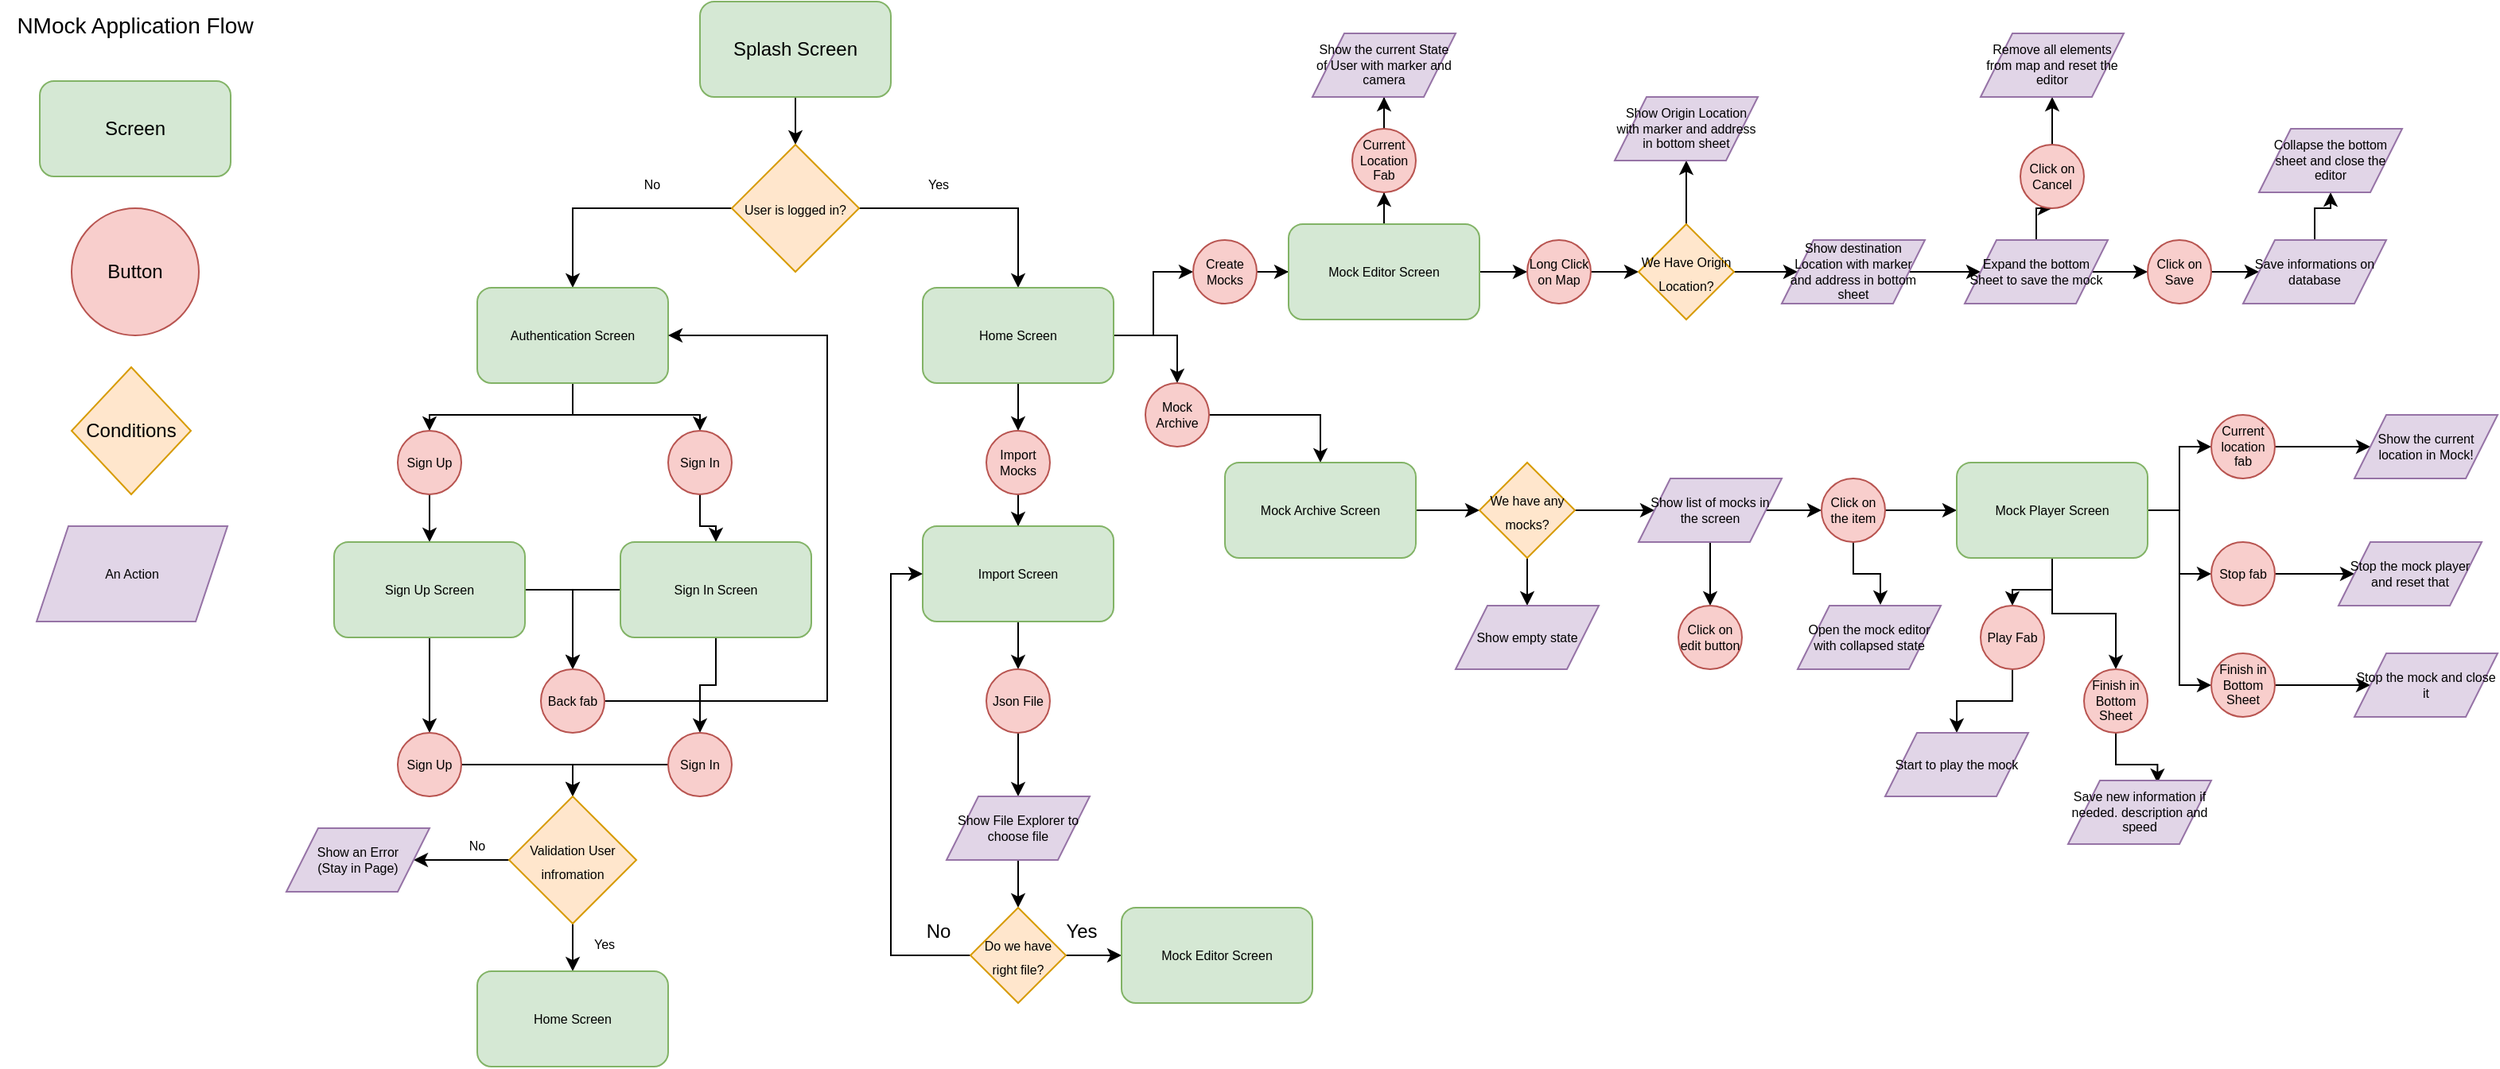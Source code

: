 <mxfile version="20.3.0" type="device"><diagram id="COgMHpD_HyL5f9fhTPE1" name="Page-1"><mxGraphModel dx="813" dy="517" grid="1" gridSize="10" guides="1" tooltips="1" connect="1" arrows="1" fold="1" page="1" pageScale="1" pageWidth="850" pageHeight="1100" math="0" shadow="0"><root><mxCell id="0"/><mxCell id="1" parent="0"/><mxCell id="wMsb2EjeCTFtTc7k1bZu-1" value="NMock Application Flow" style="text;html=1;strokeColor=none;fillColor=none;align=center;verticalAlign=middle;whiteSpace=wrap;rounded=0;fontSize=14;" parent="1" vertex="1"><mxGeometry x="40" y="20" width="170" height="30" as="geometry"/></mxCell><mxCell id="wMsb2EjeCTFtTc7k1bZu-6" value="Screen" style="rounded=1;whiteSpace=wrap;html=1;fontSize=12;fillColor=#d5e8d4;strokeColor=#82b366;" parent="1" vertex="1"><mxGeometry x="65" y="70" width="120" height="60" as="geometry"/></mxCell><mxCell id="wMsb2EjeCTFtTc7k1bZu-7" value="Button" style="ellipse;whiteSpace=wrap;html=1;aspect=fixed;fontSize=12;fillColor=#f8cecc;strokeColor=#b85450;" parent="1" vertex="1"><mxGeometry x="85" y="150" width="80" height="80" as="geometry"/></mxCell><mxCell id="wMsb2EjeCTFtTc7k1bZu-15" style="edgeStyle=orthogonalEdgeStyle;rounded=0;orthogonalLoop=1;jettySize=auto;html=1;entryX=0.5;entryY=0;entryDx=0;entryDy=0;fontSize=8;" parent="1" source="wMsb2EjeCTFtTc7k1bZu-8" target="wMsb2EjeCTFtTc7k1bZu-10" edge="1"><mxGeometry relative="1" as="geometry"/></mxCell><mxCell id="wMsb2EjeCTFtTc7k1bZu-8" value="Splash Screen" style="rounded=1;whiteSpace=wrap;html=1;fontSize=12;fillColor=#d5e8d4;strokeColor=#82b366;" parent="1" vertex="1"><mxGeometry x="480" y="20" width="120" height="60" as="geometry"/></mxCell><mxCell id="wMsb2EjeCTFtTc7k1bZu-9" value="Conditions" style="rhombus;whiteSpace=wrap;html=1;fontSize=12;fillColor=#ffe6cc;strokeColor=#d79b00;" parent="1" vertex="1"><mxGeometry x="85" y="250" width="75" height="80" as="geometry"/></mxCell><mxCell id="wMsb2EjeCTFtTc7k1bZu-13" style="edgeStyle=orthogonalEdgeStyle;rounded=0;orthogonalLoop=1;jettySize=auto;html=1;entryX=0.5;entryY=0;entryDx=0;entryDy=0;fontSize=8;" parent="1" source="wMsb2EjeCTFtTc7k1bZu-10" target="wMsb2EjeCTFtTc7k1bZu-11" edge="1"><mxGeometry relative="1" as="geometry"/></mxCell><mxCell id="wMsb2EjeCTFtTc7k1bZu-14" style="edgeStyle=orthogonalEdgeStyle;rounded=0;orthogonalLoop=1;jettySize=auto;html=1;entryX=0.5;entryY=0;entryDx=0;entryDy=0;fontSize=8;" parent="1" source="wMsb2EjeCTFtTc7k1bZu-10" target="wMsb2EjeCTFtTc7k1bZu-12" edge="1"><mxGeometry relative="1" as="geometry"/></mxCell><mxCell id="wMsb2EjeCTFtTc7k1bZu-10" value="&lt;font style=&quot;font-size: 8px;&quot;&gt;User is logged in?&lt;/font&gt;" style="rhombus;whiteSpace=wrap;html=1;fontSize=12;fillColor=#ffe6cc;strokeColor=#d79b00;" parent="1" vertex="1"><mxGeometry x="500" y="110" width="80" height="80" as="geometry"/></mxCell><mxCell id="wMsb2EjeCTFtTc7k1bZu-54" style="edgeStyle=orthogonalEdgeStyle;rounded=0;orthogonalLoop=1;jettySize=auto;html=1;entryX=0;entryY=0.5;entryDx=0;entryDy=0;fontSize=8;" parent="1" source="wMsb2EjeCTFtTc7k1bZu-11" target="wMsb2EjeCTFtTc7k1bZu-53" edge="1"><mxGeometry relative="1" as="geometry"/></mxCell><mxCell id="wMsb2EjeCTFtTc7k1bZu-55" style="edgeStyle=orthogonalEdgeStyle;rounded=0;orthogonalLoop=1;jettySize=auto;html=1;entryX=0.5;entryY=0;entryDx=0;entryDy=0;fontSize=8;" parent="1" source="wMsb2EjeCTFtTc7k1bZu-11" target="wMsb2EjeCTFtTc7k1bZu-52" edge="1"><mxGeometry relative="1" as="geometry"/></mxCell><mxCell id="wMsb2EjeCTFtTc7k1bZu-56" style="edgeStyle=orthogonalEdgeStyle;rounded=0;orthogonalLoop=1;jettySize=auto;html=1;entryX=0.5;entryY=0;entryDx=0;entryDy=0;fontSize=8;" parent="1" source="wMsb2EjeCTFtTc7k1bZu-11" target="wMsb2EjeCTFtTc7k1bZu-51" edge="1"><mxGeometry relative="1" as="geometry"/></mxCell><mxCell id="wMsb2EjeCTFtTc7k1bZu-11" value="Home Screen" style="rounded=1;whiteSpace=wrap;html=1;fontSize=8;fillColor=#d5e8d4;strokeColor=#82b366;" parent="1" vertex="1"><mxGeometry x="620" y="200" width="120" height="60" as="geometry"/></mxCell><mxCell id="wMsb2EjeCTFtTc7k1bZu-20" style="edgeStyle=orthogonalEdgeStyle;rounded=0;orthogonalLoop=1;jettySize=auto;html=1;entryX=0.5;entryY=0;entryDx=0;entryDy=0;fontSize=8;" parent="1" source="wMsb2EjeCTFtTc7k1bZu-12" target="wMsb2EjeCTFtTc7k1bZu-18" edge="1"><mxGeometry relative="1" as="geometry"/></mxCell><mxCell id="wMsb2EjeCTFtTc7k1bZu-21" style="edgeStyle=orthogonalEdgeStyle;rounded=0;orthogonalLoop=1;jettySize=auto;html=1;entryX=0.5;entryY=0;entryDx=0;entryDy=0;fontSize=8;" parent="1" source="wMsb2EjeCTFtTc7k1bZu-12" target="wMsb2EjeCTFtTc7k1bZu-19" edge="1"><mxGeometry relative="1" as="geometry"><Array as="points"><mxPoint x="400" y="280"/><mxPoint x="310" y="280"/></Array></mxGeometry></mxCell><mxCell id="wMsb2EjeCTFtTc7k1bZu-12" value="Authentication Screen" style="rounded=1;whiteSpace=wrap;html=1;fontSize=8;fillColor=#d5e8d4;strokeColor=#82b366;" parent="1" vertex="1"><mxGeometry x="340" y="200" width="120" height="60" as="geometry"/></mxCell><mxCell id="wMsb2EjeCTFtTc7k1bZu-16" value="Yes" style="text;html=1;strokeColor=none;fillColor=none;align=center;verticalAlign=middle;whiteSpace=wrap;rounded=0;fontSize=8;" parent="1" vertex="1"><mxGeometry x="600" y="120" width="60" height="30" as="geometry"/></mxCell><mxCell id="wMsb2EjeCTFtTc7k1bZu-17" value="No" style="text;html=1;strokeColor=none;fillColor=none;align=center;verticalAlign=middle;whiteSpace=wrap;rounded=0;fontSize=8;" parent="1" vertex="1"><mxGeometry x="420" y="120" width="60" height="30" as="geometry"/></mxCell><mxCell id="wMsb2EjeCTFtTc7k1bZu-28" style="edgeStyle=orthogonalEdgeStyle;rounded=0;orthogonalLoop=1;jettySize=auto;html=1;fontSize=8;" parent="1" source="wMsb2EjeCTFtTc7k1bZu-18" target="wMsb2EjeCTFtTc7k1bZu-23" edge="1"><mxGeometry relative="1" as="geometry"/></mxCell><mxCell id="wMsb2EjeCTFtTc7k1bZu-18" value="Sign In" style="ellipse;whiteSpace=wrap;html=1;aspect=fixed;fontSize=8;fillColor=#f8cecc;strokeColor=#b85450;" parent="1" vertex="1"><mxGeometry x="460" y="290" width="40" height="40" as="geometry"/></mxCell><mxCell id="wMsb2EjeCTFtTc7k1bZu-26" style="edgeStyle=orthogonalEdgeStyle;rounded=0;orthogonalLoop=1;jettySize=auto;html=1;entryX=0.5;entryY=0;entryDx=0;entryDy=0;fontSize=8;" parent="1" source="wMsb2EjeCTFtTc7k1bZu-19" target="wMsb2EjeCTFtTc7k1bZu-22" edge="1"><mxGeometry relative="1" as="geometry"/></mxCell><mxCell id="wMsb2EjeCTFtTc7k1bZu-19" value="Sign Up" style="ellipse;whiteSpace=wrap;html=1;aspect=fixed;fontSize=8;fillColor=#f8cecc;strokeColor=#b85450;" parent="1" vertex="1"><mxGeometry x="290" y="290" width="40" height="40" as="geometry"/></mxCell><mxCell id="wMsb2EjeCTFtTc7k1bZu-32" style="edgeStyle=orthogonalEdgeStyle;rounded=0;orthogonalLoop=1;jettySize=auto;html=1;entryX=0.5;entryY=0;entryDx=0;entryDy=0;fontSize=8;" parent="1" source="wMsb2EjeCTFtTc7k1bZu-22" target="wMsb2EjeCTFtTc7k1bZu-30" edge="1"><mxGeometry relative="1" as="geometry"/></mxCell><mxCell id="wMsb2EjeCTFtTc7k1bZu-38" style="edgeStyle=orthogonalEdgeStyle;rounded=0;orthogonalLoop=1;jettySize=auto;html=1;entryX=0.5;entryY=0;entryDx=0;entryDy=0;fontSize=8;" parent="1" source="wMsb2EjeCTFtTc7k1bZu-22" target="wMsb2EjeCTFtTc7k1bZu-36" edge="1"><mxGeometry relative="1" as="geometry"/></mxCell><mxCell id="wMsb2EjeCTFtTc7k1bZu-22" value="Sign Up Screen" style="rounded=1;whiteSpace=wrap;html=1;fontSize=8;fillColor=#d5e8d4;strokeColor=#82b366;" parent="1" vertex="1"><mxGeometry x="250" y="360" width="120" height="60" as="geometry"/></mxCell><mxCell id="wMsb2EjeCTFtTc7k1bZu-31" style="edgeStyle=orthogonalEdgeStyle;rounded=0;orthogonalLoop=1;jettySize=auto;html=1;entryX=0.5;entryY=0;entryDx=0;entryDy=0;fontSize=8;" parent="1" source="wMsb2EjeCTFtTc7k1bZu-23" target="wMsb2EjeCTFtTc7k1bZu-30" edge="1"><mxGeometry relative="1" as="geometry"/></mxCell><mxCell id="wMsb2EjeCTFtTc7k1bZu-37" style="edgeStyle=orthogonalEdgeStyle;rounded=0;orthogonalLoop=1;jettySize=auto;html=1;entryX=0.5;entryY=0;entryDx=0;entryDy=0;fontSize=8;" parent="1" source="wMsb2EjeCTFtTc7k1bZu-23" target="wMsb2EjeCTFtTc7k1bZu-35" edge="1"><mxGeometry relative="1" as="geometry"/></mxCell><mxCell id="wMsb2EjeCTFtTc7k1bZu-23" value="Sign In Screen" style="rounded=1;whiteSpace=wrap;html=1;fontSize=8;fillColor=#d5e8d4;strokeColor=#82b366;" parent="1" vertex="1"><mxGeometry x="430" y="360" width="120" height="60" as="geometry"/></mxCell><mxCell id="wMsb2EjeCTFtTc7k1bZu-33" style="edgeStyle=orthogonalEdgeStyle;rounded=0;orthogonalLoop=1;jettySize=auto;html=1;entryX=1;entryY=0.5;entryDx=0;entryDy=0;fontSize=8;" parent="1" source="wMsb2EjeCTFtTc7k1bZu-30" target="wMsb2EjeCTFtTc7k1bZu-12" edge="1"><mxGeometry relative="1" as="geometry"><Array as="points"><mxPoint x="560" y="460"/><mxPoint x="560" y="230"/></Array></mxGeometry></mxCell><mxCell id="wMsb2EjeCTFtTc7k1bZu-30" value="Back fab" style="ellipse;whiteSpace=wrap;html=1;aspect=fixed;fontSize=8;fillColor=#f8cecc;strokeColor=#b85450;" parent="1" vertex="1"><mxGeometry x="380" y="440" width="40" height="40" as="geometry"/></mxCell><mxCell id="wMsb2EjeCTFtTc7k1bZu-40" style="edgeStyle=orthogonalEdgeStyle;rounded=0;orthogonalLoop=1;jettySize=auto;html=1;entryX=0.5;entryY=0;entryDx=0;entryDy=0;fontSize=8;" parent="1" source="wMsb2EjeCTFtTc7k1bZu-35" target="wMsb2EjeCTFtTc7k1bZu-39" edge="1"><mxGeometry relative="1" as="geometry"/></mxCell><mxCell id="wMsb2EjeCTFtTc7k1bZu-35" value="Sign In" style="ellipse;whiteSpace=wrap;html=1;aspect=fixed;fontSize=8;fillColor=#f8cecc;strokeColor=#b85450;" parent="1" vertex="1"><mxGeometry x="460" y="480" width="40" height="40" as="geometry"/></mxCell><mxCell id="wMsb2EjeCTFtTc7k1bZu-42" style="edgeStyle=orthogonalEdgeStyle;rounded=0;orthogonalLoop=1;jettySize=auto;html=1;entryX=0.5;entryY=0;entryDx=0;entryDy=0;fontSize=8;" parent="1" source="wMsb2EjeCTFtTc7k1bZu-36" target="wMsb2EjeCTFtTc7k1bZu-39" edge="1"><mxGeometry relative="1" as="geometry"/></mxCell><mxCell id="wMsb2EjeCTFtTc7k1bZu-36" value="Sign Up" style="ellipse;whiteSpace=wrap;html=1;aspect=fixed;fontSize=8;fillColor=#f8cecc;strokeColor=#b85450;" parent="1" vertex="1"><mxGeometry x="290" y="480" width="40" height="40" as="geometry"/></mxCell><mxCell id="wMsb2EjeCTFtTc7k1bZu-44" style="edgeStyle=orthogonalEdgeStyle;rounded=0;orthogonalLoop=1;jettySize=auto;html=1;entryX=0.5;entryY=0;entryDx=0;entryDy=0;fontSize=8;" parent="1" source="wMsb2EjeCTFtTc7k1bZu-39" target="wMsb2EjeCTFtTc7k1bZu-43" edge="1"><mxGeometry relative="1" as="geometry"/></mxCell><mxCell id="wMsb2EjeCTFtTc7k1bZu-47" style="edgeStyle=orthogonalEdgeStyle;rounded=0;orthogonalLoop=1;jettySize=auto;html=1;entryX=1;entryY=0.5;entryDx=0;entryDy=0;fontSize=8;" parent="1" source="wMsb2EjeCTFtTc7k1bZu-39" target="wMsb2EjeCTFtTc7k1bZu-46" edge="1"><mxGeometry relative="1" as="geometry"/></mxCell><mxCell id="wMsb2EjeCTFtTc7k1bZu-39" value="&lt;font style=&quot;font-size: 8px;&quot;&gt;Validation User infromation&lt;/font&gt;" style="rhombus;whiteSpace=wrap;html=1;fontSize=12;fillColor=#ffe6cc;strokeColor=#d79b00;" parent="1" vertex="1"><mxGeometry x="360" y="520" width="80" height="80" as="geometry"/></mxCell><mxCell id="wMsb2EjeCTFtTc7k1bZu-43" value="Home Screen" style="rounded=1;whiteSpace=wrap;html=1;fontSize=8;fillColor=#d5e8d4;strokeColor=#82b366;" parent="1" vertex="1"><mxGeometry x="340" y="630" width="120" height="60" as="geometry"/></mxCell><mxCell id="wMsb2EjeCTFtTc7k1bZu-45" value="An Action" style="shape=parallelogram;perimeter=parallelogramPerimeter;whiteSpace=wrap;html=1;fixedSize=1;fontSize=8;fillColor=#e1d5e7;strokeColor=#9673a6;" parent="1" vertex="1"><mxGeometry x="63" y="350" width="120" height="60" as="geometry"/></mxCell><mxCell id="wMsb2EjeCTFtTc7k1bZu-46" value="Show an Error&lt;br&gt;(Stay in Page)" style="shape=parallelogram;perimeter=parallelogramPerimeter;whiteSpace=wrap;html=1;fixedSize=1;fontSize=8;fillColor=#e1d5e7;strokeColor=#9673a6;" parent="1" vertex="1"><mxGeometry x="220" y="540" width="90" height="40" as="geometry"/></mxCell><mxCell id="wMsb2EjeCTFtTc7k1bZu-48" value="No" style="text;html=1;strokeColor=none;fillColor=none;align=center;verticalAlign=middle;whiteSpace=wrap;rounded=0;fontSize=8;" parent="1" vertex="1"><mxGeometry x="320" y="538" width="40" height="25" as="geometry"/></mxCell><mxCell id="wMsb2EjeCTFtTc7k1bZu-49" value="Yes" style="text;html=1;strokeColor=none;fillColor=none;align=center;verticalAlign=middle;whiteSpace=wrap;rounded=0;fontSize=8;" parent="1" vertex="1"><mxGeometry x="400" y="600" width="40" height="25" as="geometry"/></mxCell><mxCell id="Lmdouvh2Y8BkUJ8kAz1K-6" style="edgeStyle=orthogonalEdgeStyle;rounded=0;orthogonalLoop=1;jettySize=auto;html=1;entryX=0.5;entryY=0;entryDx=0;entryDy=0;" edge="1" parent="1" source="wMsb2EjeCTFtTc7k1bZu-51" target="Lmdouvh2Y8BkUJ8kAz1K-1"><mxGeometry relative="1" as="geometry"/></mxCell><mxCell id="wMsb2EjeCTFtTc7k1bZu-51" value="Import Mocks" style="ellipse;whiteSpace=wrap;html=1;aspect=fixed;fontSize=8;fillColor=#f8cecc;strokeColor=#b85450;" parent="1" vertex="1"><mxGeometry x="660" y="290" width="40" height="40" as="geometry"/></mxCell><mxCell id="wMsb2EjeCTFtTc7k1bZu-92" style="edgeStyle=orthogonalEdgeStyle;rounded=0;orthogonalLoop=1;jettySize=auto;html=1;entryX=0.5;entryY=0;entryDx=0;entryDy=0;fontSize=8;" parent="1" source="wMsb2EjeCTFtTc7k1bZu-52" target="wMsb2EjeCTFtTc7k1bZu-58" edge="1"><mxGeometry relative="1" as="geometry"/></mxCell><mxCell id="wMsb2EjeCTFtTc7k1bZu-52" value="Mock Archive" style="ellipse;whiteSpace=wrap;html=1;aspect=fixed;fontSize=8;fillColor=#f8cecc;strokeColor=#b85450;" parent="1" vertex="1"><mxGeometry x="760" y="260" width="40" height="40" as="geometry"/></mxCell><mxCell id="wMsb2EjeCTFtTc7k1bZu-67" style="edgeStyle=orthogonalEdgeStyle;rounded=0;orthogonalLoop=1;jettySize=auto;html=1;fontSize=8;" parent="1" source="wMsb2EjeCTFtTc7k1bZu-53" target="wMsb2EjeCTFtTc7k1bZu-57" edge="1"><mxGeometry relative="1" as="geometry"/></mxCell><mxCell id="wMsb2EjeCTFtTc7k1bZu-53" value="Create Mocks" style="ellipse;whiteSpace=wrap;html=1;aspect=fixed;fontSize=8;fillColor=#f8cecc;strokeColor=#b85450;" parent="1" vertex="1"><mxGeometry x="790" y="170" width="40" height="40" as="geometry"/></mxCell><mxCell id="wMsb2EjeCTFtTc7k1bZu-68" style="edgeStyle=orthogonalEdgeStyle;rounded=0;orthogonalLoop=1;jettySize=auto;html=1;entryX=0.5;entryY=1;entryDx=0;entryDy=0;fontSize=8;" parent="1" source="wMsb2EjeCTFtTc7k1bZu-57" target="wMsb2EjeCTFtTc7k1bZu-60" edge="1"><mxGeometry relative="1" as="geometry"/></mxCell><mxCell id="wMsb2EjeCTFtTc7k1bZu-70" style="edgeStyle=orthogonalEdgeStyle;rounded=0;orthogonalLoop=1;jettySize=auto;html=1;fontSize=8;" parent="1" source="wMsb2EjeCTFtTc7k1bZu-57" target="wMsb2EjeCTFtTc7k1bZu-62" edge="1"><mxGeometry relative="1" as="geometry"/></mxCell><mxCell id="wMsb2EjeCTFtTc7k1bZu-57" value="Mock Editor Screen" style="rounded=1;whiteSpace=wrap;html=1;fontSize=8;fillColor=#d5e8d4;strokeColor=#82b366;" parent="1" vertex="1"><mxGeometry x="850" y="160" width="120" height="60" as="geometry"/></mxCell><mxCell id="wMsb2EjeCTFtTc7k1bZu-93" style="edgeStyle=orthogonalEdgeStyle;rounded=0;orthogonalLoop=1;jettySize=auto;html=1;entryX=0;entryY=0.5;entryDx=0;entryDy=0;fontSize=8;" parent="1" source="wMsb2EjeCTFtTc7k1bZu-58" target="wMsb2EjeCTFtTc7k1bZu-85" edge="1"><mxGeometry relative="1" as="geometry"/></mxCell><mxCell id="wMsb2EjeCTFtTc7k1bZu-58" value="Mock Archive Screen" style="rounded=1;whiteSpace=wrap;html=1;fontSize=8;fillColor=#d5e8d4;strokeColor=#82b366;" parent="1" vertex="1"><mxGeometry x="810" y="310" width="120" height="60" as="geometry"/></mxCell><mxCell id="wMsb2EjeCTFtTc7k1bZu-69" style="edgeStyle=orthogonalEdgeStyle;rounded=0;orthogonalLoop=1;jettySize=auto;html=1;entryX=0.5;entryY=1;entryDx=0;entryDy=0;fontSize=8;" parent="1" source="wMsb2EjeCTFtTc7k1bZu-60" target="wMsb2EjeCTFtTc7k1bZu-61" edge="1"><mxGeometry relative="1" as="geometry"/></mxCell><mxCell id="wMsb2EjeCTFtTc7k1bZu-60" value="Current Location Fab" style="ellipse;whiteSpace=wrap;html=1;aspect=fixed;fontSize=8;fillColor=#f8cecc;strokeColor=#b85450;" parent="1" vertex="1"><mxGeometry x="890" y="100" width="40" height="40" as="geometry"/></mxCell><mxCell id="wMsb2EjeCTFtTc7k1bZu-61" value="Show the current State of User with marker and camera" style="shape=parallelogram;perimeter=parallelogramPerimeter;whiteSpace=wrap;html=1;fixedSize=1;fontSize=8;fillColor=#e1d5e7;strokeColor=#9673a6;" parent="1" vertex="1"><mxGeometry x="865" y="40" width="90" height="40" as="geometry"/></mxCell><mxCell id="wMsb2EjeCTFtTc7k1bZu-71" style="edgeStyle=orthogonalEdgeStyle;rounded=0;orthogonalLoop=1;jettySize=auto;html=1;fontSize=8;" parent="1" source="wMsb2EjeCTFtTc7k1bZu-62" target="wMsb2EjeCTFtTc7k1bZu-63" edge="1"><mxGeometry relative="1" as="geometry"/></mxCell><mxCell id="wMsb2EjeCTFtTc7k1bZu-62" value="Long Click on Map" style="ellipse;whiteSpace=wrap;html=1;aspect=fixed;fontSize=8;fillColor=#f8cecc;strokeColor=#b85450;" parent="1" vertex="1"><mxGeometry x="1000" y="170" width="40" height="40" as="geometry"/></mxCell><mxCell id="wMsb2EjeCTFtTc7k1bZu-72" style="edgeStyle=orthogonalEdgeStyle;rounded=0;orthogonalLoop=1;jettySize=auto;html=1;entryX=0.5;entryY=1;entryDx=0;entryDy=0;fontSize=8;" parent="1" source="wMsb2EjeCTFtTc7k1bZu-63" target="wMsb2EjeCTFtTc7k1bZu-64" edge="1"><mxGeometry relative="1" as="geometry"/></mxCell><mxCell id="wMsb2EjeCTFtTc7k1bZu-73" style="edgeStyle=orthogonalEdgeStyle;rounded=0;orthogonalLoop=1;jettySize=auto;html=1;entryX=0;entryY=0.5;entryDx=0;entryDy=0;fontSize=8;" parent="1" source="wMsb2EjeCTFtTc7k1bZu-63" target="wMsb2EjeCTFtTc7k1bZu-65" edge="1"><mxGeometry relative="1" as="geometry"/></mxCell><mxCell id="wMsb2EjeCTFtTc7k1bZu-63" value="&lt;span style=&quot;font-size: 8px;&quot;&gt;We Have Origin Location?&lt;/span&gt;" style="rhombus;whiteSpace=wrap;html=1;fontSize=12;fillColor=#ffe6cc;strokeColor=#d79b00;" parent="1" vertex="1"><mxGeometry x="1070" y="160" width="60" height="60" as="geometry"/></mxCell><mxCell id="wMsb2EjeCTFtTc7k1bZu-64" value="Show Origin Location with marker and address in bottom sheet" style="shape=parallelogram;perimeter=parallelogramPerimeter;whiteSpace=wrap;html=1;fixedSize=1;fontSize=8;fillColor=#e1d5e7;strokeColor=#9673a6;" parent="1" vertex="1"><mxGeometry x="1055" y="80" width="90" height="40" as="geometry"/></mxCell><mxCell id="wMsb2EjeCTFtTc7k1bZu-74" style="edgeStyle=orthogonalEdgeStyle;rounded=0;orthogonalLoop=1;jettySize=auto;html=1;fontSize=8;" parent="1" source="wMsb2EjeCTFtTc7k1bZu-65" target="wMsb2EjeCTFtTc7k1bZu-66" edge="1"><mxGeometry relative="1" as="geometry"/></mxCell><mxCell id="wMsb2EjeCTFtTc7k1bZu-65" value="Show destination Location with marker and address in bottom sheet" style="shape=parallelogram;perimeter=parallelogramPerimeter;whiteSpace=wrap;html=1;fixedSize=1;fontSize=8;fillColor=#e1d5e7;strokeColor=#9673a6;" parent="1" vertex="1"><mxGeometry x="1160" y="170" width="90" height="40" as="geometry"/></mxCell><mxCell id="wMsb2EjeCTFtTc7k1bZu-80" style="edgeStyle=orthogonalEdgeStyle;rounded=0;orthogonalLoop=1;jettySize=auto;html=1;entryX=0.5;entryY=1;entryDx=0;entryDy=0;fontSize=8;" parent="1" source="wMsb2EjeCTFtTc7k1bZu-66" target="wMsb2EjeCTFtTc7k1bZu-75" edge="1"><mxGeometry relative="1" as="geometry"/></mxCell><mxCell id="wMsb2EjeCTFtTc7k1bZu-82" style="edgeStyle=orthogonalEdgeStyle;rounded=0;orthogonalLoop=1;jettySize=auto;html=1;fontSize=8;" parent="1" source="wMsb2EjeCTFtTc7k1bZu-66" target="wMsb2EjeCTFtTc7k1bZu-76" edge="1"><mxGeometry relative="1" as="geometry"/></mxCell><mxCell id="wMsb2EjeCTFtTc7k1bZu-66" value="Expand the bottom Sheet to save the mock" style="shape=parallelogram;perimeter=parallelogramPerimeter;whiteSpace=wrap;html=1;fixedSize=1;fontSize=8;fillColor=#e1d5e7;strokeColor=#9673a6;" parent="1" vertex="1"><mxGeometry x="1275" y="170" width="90" height="40" as="geometry"/></mxCell><mxCell id="wMsb2EjeCTFtTc7k1bZu-81" style="edgeStyle=orthogonalEdgeStyle;rounded=0;orthogonalLoop=1;jettySize=auto;html=1;entryX=0.5;entryY=1;entryDx=0;entryDy=0;fontSize=8;" parent="1" source="wMsb2EjeCTFtTc7k1bZu-75" target="wMsb2EjeCTFtTc7k1bZu-77" edge="1"><mxGeometry relative="1" as="geometry"/></mxCell><mxCell id="wMsb2EjeCTFtTc7k1bZu-75" value="Click on Cancel" style="ellipse;whiteSpace=wrap;html=1;aspect=fixed;fontSize=8;fillColor=#f8cecc;strokeColor=#b85450;" parent="1" vertex="1"><mxGeometry x="1310" y="110" width="40" height="40" as="geometry"/></mxCell><mxCell id="wMsb2EjeCTFtTc7k1bZu-83" style="edgeStyle=orthogonalEdgeStyle;rounded=0;orthogonalLoop=1;jettySize=auto;html=1;fontSize=8;" parent="1" source="wMsb2EjeCTFtTc7k1bZu-76" target="wMsb2EjeCTFtTc7k1bZu-78" edge="1"><mxGeometry relative="1" as="geometry"/></mxCell><mxCell id="wMsb2EjeCTFtTc7k1bZu-76" value="Click on Save" style="ellipse;whiteSpace=wrap;html=1;aspect=fixed;fontSize=8;fillColor=#f8cecc;strokeColor=#b85450;" parent="1" vertex="1"><mxGeometry x="1390" y="170" width="40" height="40" as="geometry"/></mxCell><mxCell id="wMsb2EjeCTFtTc7k1bZu-77" value="Remove all elements from map and reset the editor" style="shape=parallelogram;perimeter=parallelogramPerimeter;whiteSpace=wrap;html=1;fixedSize=1;fontSize=8;fillColor=#e1d5e7;strokeColor=#9673a6;" parent="1" vertex="1"><mxGeometry x="1285" y="40" width="90" height="40" as="geometry"/></mxCell><mxCell id="wMsb2EjeCTFtTc7k1bZu-84" style="edgeStyle=orthogonalEdgeStyle;rounded=0;orthogonalLoop=1;jettySize=auto;html=1;fontSize=8;" parent="1" source="wMsb2EjeCTFtTc7k1bZu-78" target="wMsb2EjeCTFtTc7k1bZu-79" edge="1"><mxGeometry relative="1" as="geometry"/></mxCell><mxCell id="wMsb2EjeCTFtTc7k1bZu-78" value="Save informations on database" style="shape=parallelogram;perimeter=parallelogramPerimeter;whiteSpace=wrap;html=1;fixedSize=1;fontSize=8;fillColor=#e1d5e7;strokeColor=#9673a6;" parent="1" vertex="1"><mxGeometry x="1450" y="170" width="90" height="40" as="geometry"/></mxCell><mxCell id="wMsb2EjeCTFtTc7k1bZu-79" value="Collapse the bottom sheet and close the editor" style="shape=parallelogram;perimeter=parallelogramPerimeter;whiteSpace=wrap;html=1;fixedSize=1;fontSize=8;fillColor=#e1d5e7;strokeColor=#9673a6;" parent="1" vertex="1"><mxGeometry x="1460" y="100" width="90" height="40" as="geometry"/></mxCell><mxCell id="wMsb2EjeCTFtTc7k1bZu-94" style="edgeStyle=orthogonalEdgeStyle;rounded=0;orthogonalLoop=1;jettySize=auto;html=1;entryX=0.5;entryY=0;entryDx=0;entryDy=0;fontSize=8;" parent="1" source="wMsb2EjeCTFtTc7k1bZu-85" target="wMsb2EjeCTFtTc7k1bZu-86" edge="1"><mxGeometry relative="1" as="geometry"/></mxCell><mxCell id="wMsb2EjeCTFtTc7k1bZu-95" style="edgeStyle=orthogonalEdgeStyle;rounded=0;orthogonalLoop=1;jettySize=auto;html=1;entryX=0;entryY=0.5;entryDx=0;entryDy=0;fontSize=8;" parent="1" source="wMsb2EjeCTFtTc7k1bZu-85" target="wMsb2EjeCTFtTc7k1bZu-87" edge="1"><mxGeometry relative="1" as="geometry"/></mxCell><mxCell id="wMsb2EjeCTFtTc7k1bZu-85" value="&lt;span style=&quot;font-size: 8px;&quot;&gt;We have any mocks?&lt;/span&gt;" style="rhombus;whiteSpace=wrap;html=1;fontSize=12;fillColor=#ffe6cc;strokeColor=#d79b00;" parent="1" vertex="1"><mxGeometry x="970" y="310" width="60" height="60" as="geometry"/></mxCell><mxCell id="wMsb2EjeCTFtTc7k1bZu-86" value="Show empty state" style="shape=parallelogram;perimeter=parallelogramPerimeter;whiteSpace=wrap;html=1;fixedSize=1;fontSize=8;fillColor=#e1d5e7;strokeColor=#9673a6;" parent="1" vertex="1"><mxGeometry x="955" y="400" width="90" height="40" as="geometry"/></mxCell><mxCell id="wMsb2EjeCTFtTc7k1bZu-96" style="edgeStyle=orthogonalEdgeStyle;rounded=0;orthogonalLoop=1;jettySize=auto;html=1;entryX=0.5;entryY=0;entryDx=0;entryDy=0;fontSize=8;" parent="1" source="wMsb2EjeCTFtTc7k1bZu-87" target="wMsb2EjeCTFtTc7k1bZu-89" edge="1"><mxGeometry relative="1" as="geometry"/></mxCell><mxCell id="wMsb2EjeCTFtTc7k1bZu-97" style="edgeStyle=orthogonalEdgeStyle;rounded=0;orthogonalLoop=1;jettySize=auto;html=1;entryX=0;entryY=0.5;entryDx=0;entryDy=0;fontSize=8;" parent="1" source="wMsb2EjeCTFtTc7k1bZu-87" target="wMsb2EjeCTFtTc7k1bZu-88" edge="1"><mxGeometry relative="1" as="geometry"/></mxCell><mxCell id="wMsb2EjeCTFtTc7k1bZu-87" value="Show list of mocks in the screen" style="shape=parallelogram;perimeter=parallelogramPerimeter;whiteSpace=wrap;html=1;fixedSize=1;fontSize=8;fillColor=#e1d5e7;strokeColor=#9673a6;" parent="1" vertex="1"><mxGeometry x="1070" y="320" width="90" height="40" as="geometry"/></mxCell><mxCell id="wMsb2EjeCTFtTc7k1bZu-98" style="edgeStyle=orthogonalEdgeStyle;rounded=0;orthogonalLoop=1;jettySize=auto;html=1;entryX=0;entryY=0.5;entryDx=0;entryDy=0;fontSize=8;" parent="1" source="wMsb2EjeCTFtTc7k1bZu-88" edge="1"><mxGeometry relative="1" as="geometry"><mxPoint x="1270" y="340" as="targetPoint"/></mxGeometry></mxCell><mxCell id="wMsb2EjeCTFtTc7k1bZu-99" style="edgeStyle=orthogonalEdgeStyle;rounded=0;orthogonalLoop=1;jettySize=auto;html=1;entryX=0.578;entryY=-0.013;entryDx=0;entryDy=0;entryPerimeter=0;fontSize=8;" parent="1" source="wMsb2EjeCTFtTc7k1bZu-88" target="wMsb2EjeCTFtTc7k1bZu-90" edge="1"><mxGeometry relative="1" as="geometry"/></mxCell><mxCell id="wMsb2EjeCTFtTc7k1bZu-88" value="Click on the item" style="ellipse;whiteSpace=wrap;html=1;aspect=fixed;fontSize=8;fillColor=#f8cecc;strokeColor=#b85450;" parent="1" vertex="1"><mxGeometry x="1185" y="320" width="40" height="40" as="geometry"/></mxCell><mxCell id="wMsb2EjeCTFtTc7k1bZu-89" value="Click on edit button" style="ellipse;whiteSpace=wrap;html=1;aspect=fixed;fontSize=8;fillColor=#f8cecc;strokeColor=#b85450;" parent="1" vertex="1"><mxGeometry x="1095" y="400" width="40" height="40" as="geometry"/></mxCell><mxCell id="wMsb2EjeCTFtTc7k1bZu-90" value="Open the mock editor with collapsed state" style="shape=parallelogram;perimeter=parallelogramPerimeter;whiteSpace=wrap;html=1;fixedSize=1;fontSize=8;fillColor=#e1d5e7;strokeColor=#9673a6;" parent="1" vertex="1"><mxGeometry x="1170" y="400" width="90" height="40" as="geometry"/></mxCell><mxCell id="Lmdouvh2Y8BkUJ8kAz1K-18" style="edgeStyle=orthogonalEdgeStyle;rounded=0;orthogonalLoop=1;jettySize=auto;html=1;entryX=0;entryY=0.5;entryDx=0;entryDy=0;" edge="1" parent="1" source="wMsb2EjeCTFtTc7k1bZu-100" target="Lmdouvh2Y8BkUJ8kAz1K-15"><mxGeometry relative="1" as="geometry"/></mxCell><mxCell id="Lmdouvh2Y8BkUJ8kAz1K-19" style="edgeStyle=orthogonalEdgeStyle;rounded=0;orthogonalLoop=1;jettySize=auto;html=1;entryX=0;entryY=0.5;entryDx=0;entryDy=0;" edge="1" parent="1" source="wMsb2EjeCTFtTc7k1bZu-100" target="Lmdouvh2Y8BkUJ8kAz1K-16"><mxGeometry relative="1" as="geometry"/></mxCell><mxCell id="Lmdouvh2Y8BkUJ8kAz1K-20" style="edgeStyle=orthogonalEdgeStyle;rounded=0;orthogonalLoop=1;jettySize=auto;html=1;" edge="1" parent="1" source="wMsb2EjeCTFtTc7k1bZu-100" target="Lmdouvh2Y8BkUJ8kAz1K-17"><mxGeometry relative="1" as="geometry"/></mxCell><mxCell id="Lmdouvh2Y8BkUJ8kAz1K-28" style="edgeStyle=orthogonalEdgeStyle;rounded=0;orthogonalLoop=1;jettySize=auto;html=1;entryX=0;entryY=0.5;entryDx=0;entryDy=0;" edge="1" parent="1" source="wMsb2EjeCTFtTc7k1bZu-100" target="Lmdouvh2Y8BkUJ8kAz1K-27"><mxGeometry relative="1" as="geometry"/></mxCell><mxCell id="Lmdouvh2Y8BkUJ8kAz1K-33" style="edgeStyle=orthogonalEdgeStyle;rounded=0;orthogonalLoop=1;jettySize=auto;html=1;entryX=0.5;entryY=0;entryDx=0;entryDy=0;" edge="1" parent="1" source="wMsb2EjeCTFtTc7k1bZu-100" target="Lmdouvh2Y8BkUJ8kAz1K-32"><mxGeometry relative="1" as="geometry"/></mxCell><mxCell id="wMsb2EjeCTFtTc7k1bZu-100" value="Mock Player Screen" style="rounded=1;whiteSpace=wrap;html=1;fontSize=8;fillColor=#d5e8d4;strokeColor=#82b366;" parent="1" vertex="1"><mxGeometry x="1270" y="310" width="120" height="60" as="geometry"/></mxCell><mxCell id="Lmdouvh2Y8BkUJ8kAz1K-7" style="edgeStyle=orthogonalEdgeStyle;rounded=0;orthogonalLoop=1;jettySize=auto;html=1;" edge="1" parent="1" source="Lmdouvh2Y8BkUJ8kAz1K-1" target="Lmdouvh2Y8BkUJ8kAz1K-2"><mxGeometry relative="1" as="geometry"/></mxCell><mxCell id="Lmdouvh2Y8BkUJ8kAz1K-1" value="Import Screen" style="rounded=1;whiteSpace=wrap;html=1;fontSize=8;fillColor=#d5e8d4;strokeColor=#82b366;" vertex="1" parent="1"><mxGeometry x="620" y="350" width="120" height="60" as="geometry"/></mxCell><mxCell id="Lmdouvh2Y8BkUJ8kAz1K-8" style="edgeStyle=orthogonalEdgeStyle;rounded=0;orthogonalLoop=1;jettySize=auto;html=1;" edge="1" parent="1" source="Lmdouvh2Y8BkUJ8kAz1K-2" target="Lmdouvh2Y8BkUJ8kAz1K-3"><mxGeometry relative="1" as="geometry"/></mxCell><mxCell id="Lmdouvh2Y8BkUJ8kAz1K-2" value="Json File" style="ellipse;whiteSpace=wrap;html=1;aspect=fixed;fontSize=8;fillColor=#f8cecc;strokeColor=#b85450;" vertex="1" parent="1"><mxGeometry x="660" y="440" width="40" height="40" as="geometry"/></mxCell><mxCell id="Lmdouvh2Y8BkUJ8kAz1K-9" style="edgeStyle=orthogonalEdgeStyle;rounded=0;orthogonalLoop=1;jettySize=auto;html=1;" edge="1" parent="1" source="Lmdouvh2Y8BkUJ8kAz1K-3" target="Lmdouvh2Y8BkUJ8kAz1K-4"><mxGeometry relative="1" as="geometry"/></mxCell><mxCell id="Lmdouvh2Y8BkUJ8kAz1K-3" value="Show File Explorer to choose file" style="shape=parallelogram;perimeter=parallelogramPerimeter;whiteSpace=wrap;html=1;fixedSize=1;fontSize=8;fillColor=#e1d5e7;strokeColor=#9673a6;" vertex="1" parent="1"><mxGeometry x="635" y="520" width="90" height="40" as="geometry"/></mxCell><mxCell id="Lmdouvh2Y8BkUJ8kAz1K-5" style="edgeStyle=orthogonalEdgeStyle;rounded=0;orthogonalLoop=1;jettySize=auto;html=1;entryX=0;entryY=0.5;entryDx=0;entryDy=0;" edge="1" parent="1" source="Lmdouvh2Y8BkUJ8kAz1K-4" target="Lmdouvh2Y8BkUJ8kAz1K-1"><mxGeometry relative="1" as="geometry"><Array as="points"><mxPoint x="600" y="620"/><mxPoint x="600" y="380"/></Array></mxGeometry></mxCell><mxCell id="Lmdouvh2Y8BkUJ8kAz1K-13" style="edgeStyle=orthogonalEdgeStyle;rounded=0;orthogonalLoop=1;jettySize=auto;html=1;" edge="1" parent="1" source="Lmdouvh2Y8BkUJ8kAz1K-4" target="Lmdouvh2Y8BkUJ8kAz1K-12"><mxGeometry relative="1" as="geometry"/></mxCell><mxCell id="Lmdouvh2Y8BkUJ8kAz1K-4" value="&lt;span style=&quot;font-size: 8px;&quot;&gt;Do we have right file?&lt;/span&gt;" style="rhombus;whiteSpace=wrap;html=1;fontSize=12;fillColor=#ffe6cc;strokeColor=#d79b00;" vertex="1" parent="1"><mxGeometry x="650" y="590" width="60" height="60" as="geometry"/></mxCell><mxCell id="Lmdouvh2Y8BkUJ8kAz1K-11" value="No" style="text;html=1;strokeColor=none;fillColor=none;align=center;verticalAlign=middle;whiteSpace=wrap;rounded=0;" vertex="1" parent="1"><mxGeometry x="600" y="590" width="60" height="30" as="geometry"/></mxCell><mxCell id="Lmdouvh2Y8BkUJ8kAz1K-12" value="Mock Editor Screen" style="rounded=1;whiteSpace=wrap;html=1;fontSize=8;fillColor=#d5e8d4;strokeColor=#82b366;" vertex="1" parent="1"><mxGeometry x="745" y="590" width="120" height="60" as="geometry"/></mxCell><mxCell id="Lmdouvh2Y8BkUJ8kAz1K-14" value="Yes" style="text;html=1;strokeColor=none;fillColor=none;align=center;verticalAlign=middle;whiteSpace=wrap;rounded=0;" vertex="1" parent="1"><mxGeometry x="690" y="590" width="60" height="30" as="geometry"/></mxCell><mxCell id="Lmdouvh2Y8BkUJ8kAz1K-24" style="edgeStyle=orthogonalEdgeStyle;rounded=0;orthogonalLoop=1;jettySize=auto;html=1;" edge="1" parent="1" source="Lmdouvh2Y8BkUJ8kAz1K-15" target="Lmdouvh2Y8BkUJ8kAz1K-22"><mxGeometry relative="1" as="geometry"/></mxCell><mxCell id="Lmdouvh2Y8BkUJ8kAz1K-15" value="Current location fab" style="ellipse;whiteSpace=wrap;html=1;aspect=fixed;fontSize=8;fillColor=#f8cecc;strokeColor=#b85450;" vertex="1" parent="1"><mxGeometry x="1430" y="280" width="40" height="40" as="geometry"/></mxCell><mxCell id="Lmdouvh2Y8BkUJ8kAz1K-25" style="edgeStyle=orthogonalEdgeStyle;rounded=0;orthogonalLoop=1;jettySize=auto;html=1;" edge="1" parent="1" source="Lmdouvh2Y8BkUJ8kAz1K-16" target="Lmdouvh2Y8BkUJ8kAz1K-21"><mxGeometry relative="1" as="geometry"/></mxCell><mxCell id="Lmdouvh2Y8BkUJ8kAz1K-16" value="Stop fab" style="ellipse;whiteSpace=wrap;html=1;aspect=fixed;fontSize=8;fillColor=#f8cecc;strokeColor=#b85450;" vertex="1" parent="1"><mxGeometry x="1430" y="360" width="40" height="40" as="geometry"/></mxCell><mxCell id="Lmdouvh2Y8BkUJ8kAz1K-26" style="edgeStyle=orthogonalEdgeStyle;rounded=0;orthogonalLoop=1;jettySize=auto;html=1;" edge="1" parent="1" source="Lmdouvh2Y8BkUJ8kAz1K-17" target="Lmdouvh2Y8BkUJ8kAz1K-23"><mxGeometry relative="1" as="geometry"/></mxCell><mxCell id="Lmdouvh2Y8BkUJ8kAz1K-17" value="Play Fab" style="ellipse;whiteSpace=wrap;html=1;aspect=fixed;fontSize=8;fillColor=#f8cecc;strokeColor=#b85450;" vertex="1" parent="1"><mxGeometry x="1285" y="400" width="40" height="40" as="geometry"/></mxCell><mxCell id="Lmdouvh2Y8BkUJ8kAz1K-21" value="Stop the mock player and reset that" style="shape=parallelogram;perimeter=parallelogramPerimeter;whiteSpace=wrap;html=1;fixedSize=1;fontSize=8;fillColor=#e1d5e7;strokeColor=#9673a6;" vertex="1" parent="1"><mxGeometry x="1510" y="360" width="90" height="40" as="geometry"/></mxCell><mxCell id="Lmdouvh2Y8BkUJ8kAz1K-22" value="Show the current location in Mock!" style="shape=parallelogram;perimeter=parallelogramPerimeter;whiteSpace=wrap;html=1;fixedSize=1;fontSize=8;fillColor=#e1d5e7;strokeColor=#9673a6;" vertex="1" parent="1"><mxGeometry x="1520" y="280" width="90" height="40" as="geometry"/></mxCell><mxCell id="Lmdouvh2Y8BkUJ8kAz1K-23" value="Start to play the mock" style="shape=parallelogram;perimeter=parallelogramPerimeter;whiteSpace=wrap;html=1;fixedSize=1;fontSize=8;fillColor=#e1d5e7;strokeColor=#9673a6;" vertex="1" parent="1"><mxGeometry x="1225" y="480" width="90" height="40" as="geometry"/></mxCell><mxCell id="Lmdouvh2Y8BkUJ8kAz1K-30" style="edgeStyle=orthogonalEdgeStyle;rounded=0;orthogonalLoop=1;jettySize=auto;html=1;" edge="1" parent="1" source="Lmdouvh2Y8BkUJ8kAz1K-27" target="Lmdouvh2Y8BkUJ8kAz1K-29"><mxGeometry relative="1" as="geometry"/></mxCell><mxCell id="Lmdouvh2Y8BkUJ8kAz1K-27" value="Finish in Bottom Sheet" style="ellipse;whiteSpace=wrap;html=1;aspect=fixed;fontSize=8;fillColor=#f8cecc;strokeColor=#b85450;" vertex="1" parent="1"><mxGeometry x="1430" y="430" width="40" height="40" as="geometry"/></mxCell><mxCell id="Lmdouvh2Y8BkUJ8kAz1K-29" value="Stop the mock and close it" style="shape=parallelogram;perimeter=parallelogramPerimeter;whiteSpace=wrap;html=1;fixedSize=1;fontSize=8;fillColor=#e1d5e7;strokeColor=#9673a6;" vertex="1" parent="1"><mxGeometry x="1520" y="430" width="90" height="40" as="geometry"/></mxCell><mxCell id="Lmdouvh2Y8BkUJ8kAz1K-35" style="edgeStyle=orthogonalEdgeStyle;rounded=0;orthogonalLoop=1;jettySize=auto;html=1;entryX=0.624;entryY=0.039;entryDx=0;entryDy=0;entryPerimeter=0;" edge="1" parent="1" source="Lmdouvh2Y8BkUJ8kAz1K-32" target="Lmdouvh2Y8BkUJ8kAz1K-34"><mxGeometry relative="1" as="geometry"/></mxCell><mxCell id="Lmdouvh2Y8BkUJ8kAz1K-32" value="Finish in Bottom Sheet" style="ellipse;whiteSpace=wrap;html=1;aspect=fixed;fontSize=8;fillColor=#f8cecc;strokeColor=#b85450;" vertex="1" parent="1"><mxGeometry x="1350" y="440" width="40" height="40" as="geometry"/></mxCell><mxCell id="Lmdouvh2Y8BkUJ8kAz1K-34" value="Save new information if needed. description and speed" style="shape=parallelogram;perimeter=parallelogramPerimeter;whiteSpace=wrap;html=1;fixedSize=1;fontSize=8;fillColor=#e1d5e7;strokeColor=#9673a6;" vertex="1" parent="1"><mxGeometry x="1340" y="510" width="90" height="40" as="geometry"/></mxCell></root></mxGraphModel></diagram></mxfile>